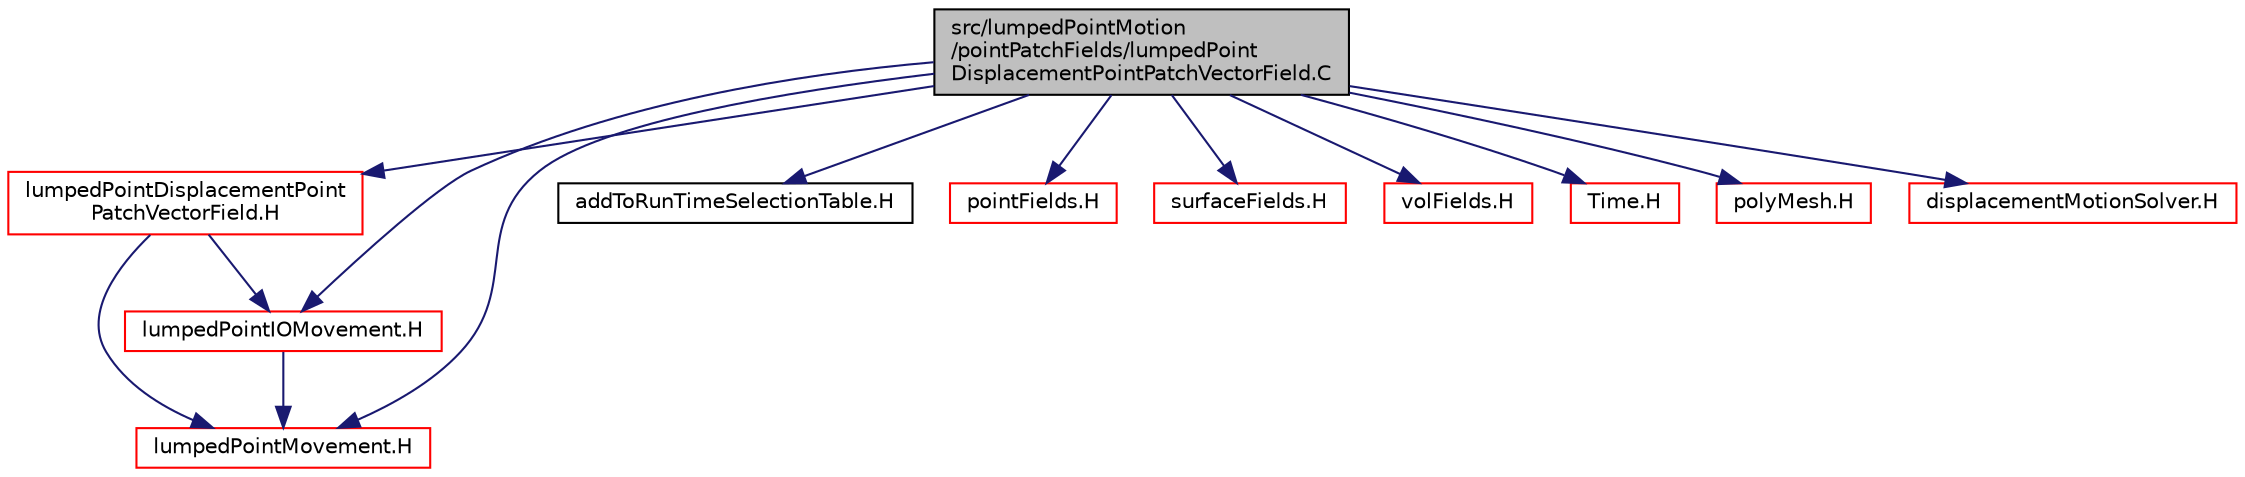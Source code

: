 digraph "src/lumpedPointMotion/pointPatchFields/lumpedPointDisplacementPointPatchVectorField.C"
{
  bgcolor="transparent";
  edge [fontname="Helvetica",fontsize="10",labelfontname="Helvetica",labelfontsize="10"];
  node [fontname="Helvetica",fontsize="10",shape=record];
  Node1 [label="src/lumpedPointMotion\l/pointPatchFields/lumpedPoint\lDisplacementPointPatchVectorField.C",height=0.2,width=0.4,color="black", fillcolor="grey75", style="filled" fontcolor="black"];
  Node1 -> Node2 [color="midnightblue",fontsize="10",style="solid",fontname="Helvetica"];
  Node2 [label="lumpedPointDisplacementPoint\lPatchVectorField.H",height=0.2,width=0.4,color="red",URL="$lumpedPointDisplacementPointPatchVectorField_8H.html"];
  Node2 -> Node3 [color="midnightblue",fontsize="10",style="solid",fontname="Helvetica"];
  Node3 [label="lumpedPointMovement.H",height=0.2,width=0.4,color="red",URL="$lumpedPointMovement_8H.html"];
  Node2 -> Node4 [color="midnightblue",fontsize="10",style="solid",fontname="Helvetica"];
  Node4 [label="lumpedPointIOMovement.H",height=0.2,width=0.4,color="red",URL="$lumpedPointIOMovement_8H.html"];
  Node4 -> Node3 [color="midnightblue",fontsize="10",style="solid",fontname="Helvetica"];
  Node1 -> Node3 [color="midnightblue",fontsize="10",style="solid",fontname="Helvetica"];
  Node1 -> Node4 [color="midnightblue",fontsize="10",style="solid",fontname="Helvetica"];
  Node1 -> Node5 [color="midnightblue",fontsize="10",style="solid",fontname="Helvetica"];
  Node5 [label="addToRunTimeSelectionTable.H",height=0.2,width=0.4,color="black",URL="$addToRunTimeSelectionTable_8H.html",tooltip="Macros for easy insertion into run-time selection tables. "];
  Node1 -> Node6 [color="midnightblue",fontsize="10",style="solid",fontname="Helvetica"];
  Node6 [label="pointFields.H",height=0.2,width=0.4,color="red",URL="$pointFields_8H.html"];
  Node1 -> Node7 [color="midnightblue",fontsize="10",style="solid",fontname="Helvetica"];
  Node7 [label="surfaceFields.H",height=0.2,width=0.4,color="red",URL="$surfaceFields_8H.html",tooltip="Foam::surfaceFields. "];
  Node1 -> Node8 [color="midnightblue",fontsize="10",style="solid",fontname="Helvetica"];
  Node8 [label="volFields.H",height=0.2,width=0.4,color="red",URL="$volFields_8H.html"];
  Node1 -> Node9 [color="midnightblue",fontsize="10",style="solid",fontname="Helvetica"];
  Node9 [label="Time.H",height=0.2,width=0.4,color="red",URL="$Time_8H.html"];
  Node1 -> Node10 [color="midnightblue",fontsize="10",style="solid",fontname="Helvetica"];
  Node10 [label="polyMesh.H",height=0.2,width=0.4,color="red",URL="$polyMesh_8H.html"];
  Node1 -> Node11 [color="midnightblue",fontsize="10",style="solid",fontname="Helvetica"];
  Node11 [label="displacementMotionSolver.H",height=0.2,width=0.4,color="red",URL="$displacementMotionSolver_8H.html"];
}
